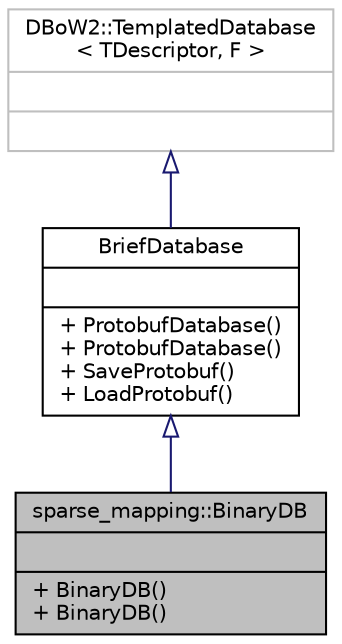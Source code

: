 digraph "sparse_mapping::BinaryDB"
{
 // LATEX_PDF_SIZE
  edge [fontname="Helvetica",fontsize="10",labelfontname="Helvetica",labelfontsize="10"];
  node [fontname="Helvetica",fontsize="10",shape=record];
  Node1 [label="{sparse_mapping::BinaryDB\n||+ BinaryDB()\l+ BinaryDB()\l}",height=0.2,width=0.4,color="black", fillcolor="grey75", style="filled", fontcolor="black",tooltip=" "];
  Node2 -> Node1 [dir="back",color="midnightblue",fontsize="10",style="solid",arrowtail="onormal",fontname="Helvetica"];
  Node2 [label="{BriefDatabase\n||+ ProtobufDatabase()\l+ ProtobufDatabase()\l+ SaveProtobuf()\l+ LoadProtobuf()\l}",height=0.2,width=0.4,color="black", fillcolor="white", style="filled",URL="$classsparse__mapping_1_1ProtobufDatabase.html",tooltip=" "];
  Node3 -> Node2 [dir="back",color="midnightblue",fontsize="10",style="solid",arrowtail="onormal",fontname="Helvetica"];
  Node3 [label="{DBoW2::TemplatedDatabase\l\< TDescriptor, F \>\n||}",height=0.2,width=0.4,color="grey75", fillcolor="white", style="filled",tooltip=" "];
}
